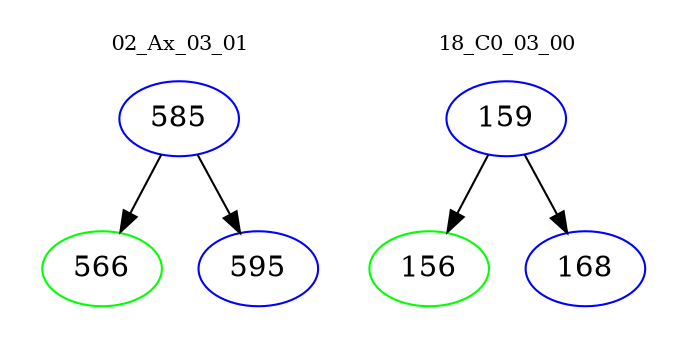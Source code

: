 digraph{
subgraph cluster_0 {
color = white
label = "02_Ax_03_01";
fontsize=10;
T0_585 [label="585", color="blue"]
T0_585 -> T0_566 [color="black"]
T0_566 [label="566", color="green"]
T0_585 -> T0_595 [color="black"]
T0_595 [label="595", color="blue"]
}
subgraph cluster_1 {
color = white
label = "18_C0_03_00";
fontsize=10;
T1_159 [label="159", color="blue"]
T1_159 -> T1_156 [color="black"]
T1_156 [label="156", color="green"]
T1_159 -> T1_168 [color="black"]
T1_168 [label="168", color="blue"]
}
}
